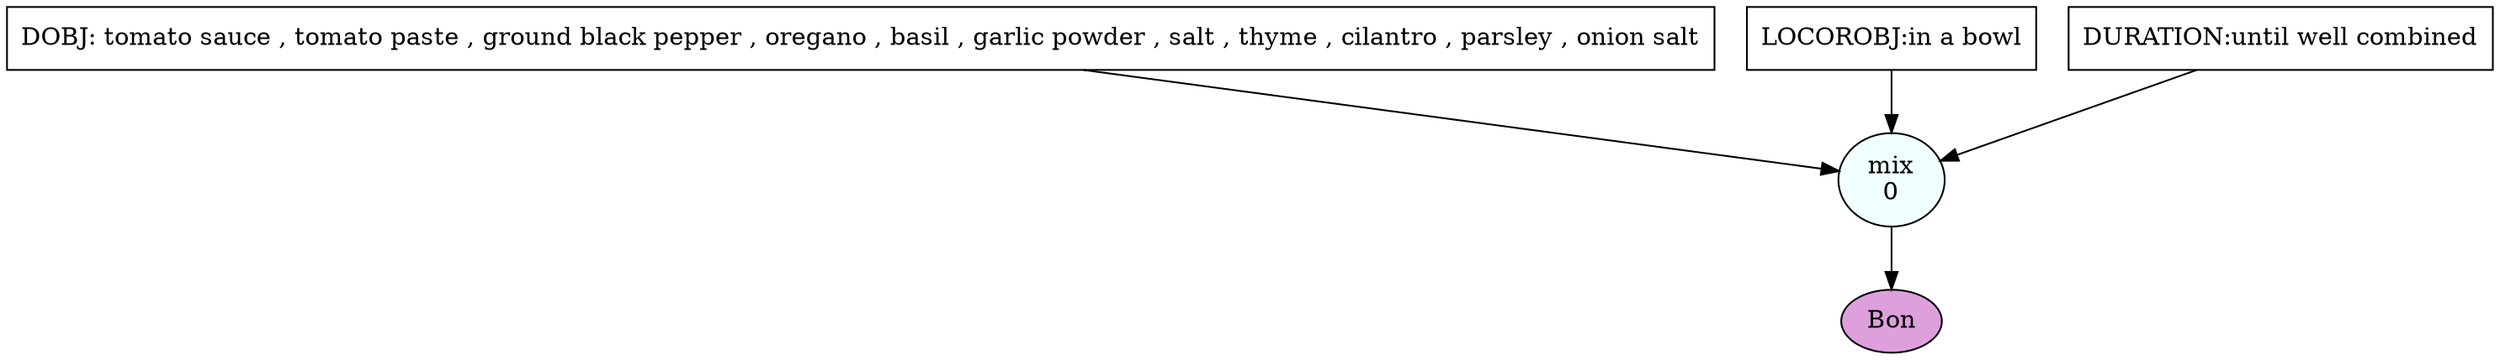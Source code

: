 digraph recipe {
E0[label="mix
0", shape=oval, style=filled, fillcolor=azure]
D0[label="DOBJ: tomato sauce , tomato paste , ground black pepper , oregano , basil , garlic powder , salt , thyme , cilantro , parsley , onion salt", shape=box, style=filled, fillcolor=white]
D0 -> E0
P0_0[label="LOCOROBJ:in a bowl", shape=box, style=filled, fillcolor=white]
P0_0 -> E0
P0_1[label="DURATION:until well combined", shape=box, style=filled, fillcolor=white]
P0_1 -> E0
EOR[label="Bon", shape=oval, style=filled, fillcolor=plum]
E0 -> EOR
}
